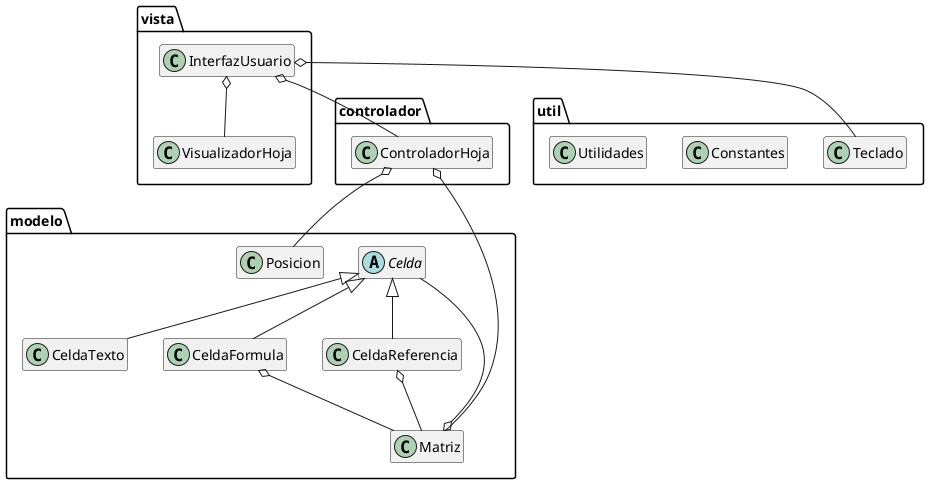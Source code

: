 @startuml DiagramaClases-V004
package modelo {
    hide empty members
    abstract class Celda {
    }
    
    class CeldaTexto {
    }
    
    class CeldaFormula {
}
    
    class CeldaReferencia {
 }
    
    class Matriz {
}
    
    class Posicion {
}
}

package controlador {
    hide empty members
    class ControladorHoja {
   }
}

package util {
    hide empty members
    class Teclado {
   }
    
    class Constantes {
 }
    
    class Utilidades {
   }
}

package vista {
    hide empty members
    class InterfazUsuario {
 }
    
    class VisualizadorHoja {
    }
}

Celda <|-- CeldaTexto
Celda <|-- CeldaFormula
Celda <|-- CeldaReferencia
Matriz o-- Celda
ControladorHoja o-- Matriz
ControladorHoja o-- Posicion
InterfazUsuario o-- ControladorHoja
InterfazUsuario o-- VisualizadorHoja
InterfazUsuario o-- Teclado
CeldaFormula o-- Matriz
CeldaReferencia o-- Matriz

@enduml